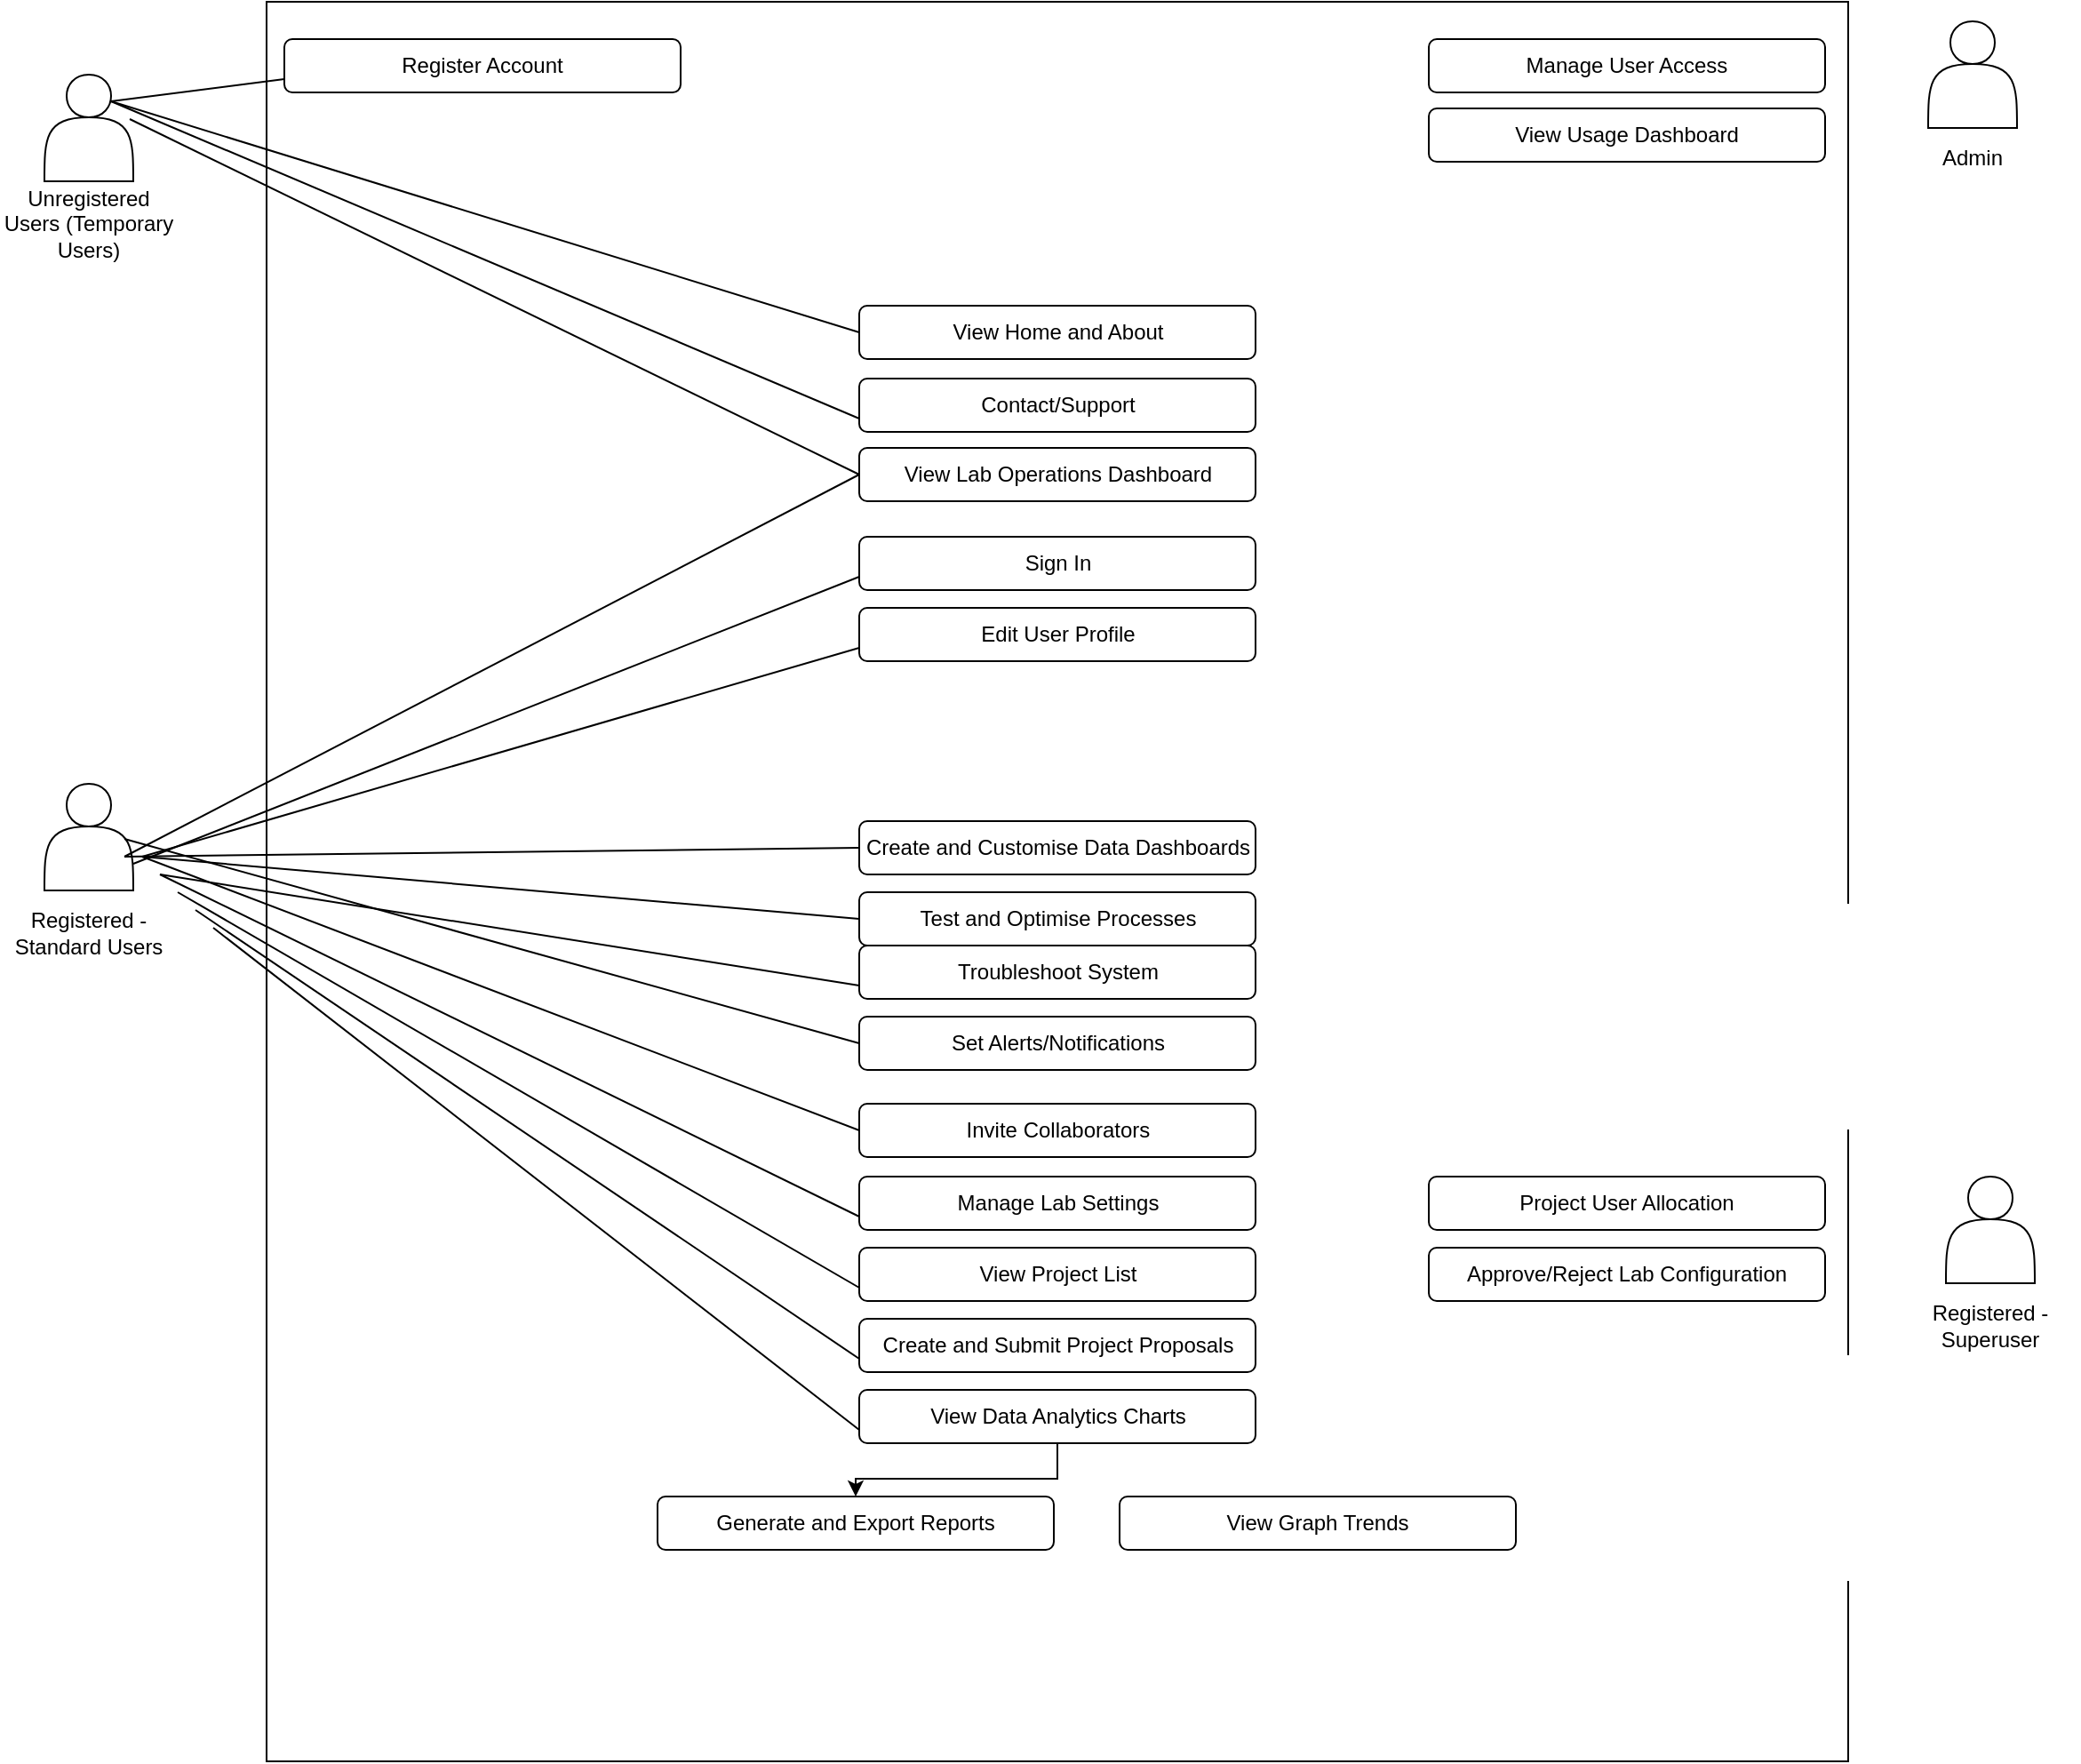<mxfile version="26.0.7" pages="2">
  <diagram name="Page-1" id="mUObx8W7SD3yg86Srkv7">
    <mxGraphModel dx="2537" dy="992" grid="1" gridSize="10" guides="1" tooltips="1" connect="1" arrows="1" fold="1" page="1" pageScale="1" pageWidth="827" pageHeight="1169" math="0" shadow="0">
      <root>
        <mxCell id="0" />
        <mxCell id="1" parent="0" />
        <mxCell id="DtqrHZK14hQeLTZA8xQG-1" value="" style="rounded=0;whiteSpace=wrap;html=1;" parent="1" vertex="1">
          <mxGeometry x="-50" y="119" width="890" height="990" as="geometry" />
        </mxCell>
        <mxCell id="DtqrHZK14hQeLTZA8xQG-2" value="Sign In" style="rounded=1;whiteSpace=wrap;html=1;" parent="1" vertex="1">
          <mxGeometry x="283.5" y="420" width="223" height="30" as="geometry" />
        </mxCell>
        <mxCell id="DtqrHZK14hQeLTZA8xQG-3" value="Register Account" style="rounded=1;whiteSpace=wrap;html=1;" parent="1" vertex="1">
          <mxGeometry x="-40" y="140" width="223" height="30" as="geometry" />
        </mxCell>
        <mxCell id="DtqrHZK14hQeLTZA8xQG-4" value="Manage User Access" style="rounded=1;whiteSpace=wrap;html=1;" parent="1" vertex="1">
          <mxGeometry x="604" y="140" width="223" height="30" as="geometry" />
        </mxCell>
        <mxCell id="DtqrHZK14hQeLTZA8xQG-5" value="" style="group" parent="1" vertex="1" connectable="0">
          <mxGeometry x="880" y="130" width="60" height="92" as="geometry" />
        </mxCell>
        <mxCell id="DtqrHZK14hQeLTZA8xQG-6" value="" style="shape=actor;whiteSpace=wrap;html=1;" parent="DtqrHZK14hQeLTZA8xQG-5" vertex="1">
          <mxGeometry x="5" width="50" height="60" as="geometry" />
        </mxCell>
        <mxCell id="DtqrHZK14hQeLTZA8xQG-7" value="Admin" style="text;html=1;align=center;verticalAlign=middle;whiteSpace=wrap;rounded=0;" parent="DtqrHZK14hQeLTZA8xQG-5" vertex="1">
          <mxGeometry y="62" width="60" height="30" as="geometry" />
        </mxCell>
        <mxCell id="DtqrHZK14hQeLTZA8xQG-11" value="" style="group" parent="1" vertex="1" connectable="0">
          <mxGeometry x="890" y="780" width="60" height="110" as="geometry" />
        </mxCell>
        <mxCell id="DtqrHZK14hQeLTZA8xQG-12" value="" style="shape=actor;whiteSpace=wrap;html=1;" parent="DtqrHZK14hQeLTZA8xQG-11" vertex="1">
          <mxGeometry x="5" width="50" height="60" as="geometry" />
        </mxCell>
        <mxCell id="DtqrHZK14hQeLTZA8xQG-13" value="Registered - Superuser" style="text;html=1;align=center;verticalAlign=middle;whiteSpace=wrap;rounded=0;" parent="DtqrHZK14hQeLTZA8xQG-11" vertex="1">
          <mxGeometry x="-20" y="60" width="100" height="48" as="geometry" />
        </mxCell>
        <mxCell id="DtqrHZK14hQeLTZA8xQG-14" value="" style="group" parent="1" vertex="1" connectable="0">
          <mxGeometry x="-180" y="559" width="60" height="110" as="geometry" />
        </mxCell>
        <mxCell id="DtqrHZK14hQeLTZA8xQG-15" value="" style="shape=actor;whiteSpace=wrap;html=1;" parent="DtqrHZK14hQeLTZA8xQG-14" vertex="1">
          <mxGeometry x="5" width="50" height="60" as="geometry" />
        </mxCell>
        <mxCell id="DtqrHZK14hQeLTZA8xQG-16" value="Registered - Standard Users" style="text;html=1;align=center;verticalAlign=middle;whiteSpace=wrap;rounded=0;" parent="DtqrHZK14hQeLTZA8xQG-14" vertex="1">
          <mxGeometry x="-20" y="60" width="100" height="48" as="geometry" />
        </mxCell>
        <mxCell id="DtqrHZK14hQeLTZA8xQG-17" value="" style="group" parent="1" vertex="1" connectable="0">
          <mxGeometry x="-180" y="160" width="60" height="110" as="geometry" />
        </mxCell>
        <mxCell id="DtqrHZK14hQeLTZA8xQG-18" value="" style="shape=actor;whiteSpace=wrap;html=1;" parent="DtqrHZK14hQeLTZA8xQG-17" vertex="1">
          <mxGeometry x="5" width="50" height="60" as="geometry" />
        </mxCell>
        <mxCell id="DtqrHZK14hQeLTZA8xQG-19" value="Unregistered Users (Temporary Users)" style="text;html=1;align=center;verticalAlign=middle;whiteSpace=wrap;rounded=0;" parent="DtqrHZK14hQeLTZA8xQG-17" vertex="1">
          <mxGeometry x="-20" y="60" width="100" height="48" as="geometry" />
        </mxCell>
        <mxCell id="DtqrHZK14hQeLTZA8xQG-23" value="View Home and About" style="rounded=1;whiteSpace=wrap;html=1;" parent="1" vertex="1">
          <mxGeometry x="283.5" y="290" width="223" height="30" as="geometry" />
        </mxCell>
        <mxCell id="DtqrHZK14hQeLTZA8xQG-24" value="Contact/Support" style="rounded=1;whiteSpace=wrap;html=1;" parent="1" vertex="1">
          <mxGeometry x="283.5" y="331" width="223" height="30" as="geometry" />
        </mxCell>
        <mxCell id="DtqrHZK14hQeLTZA8xQG-25" value="Edit User Profile" style="rounded=1;whiteSpace=wrap;html=1;" parent="1" vertex="1">
          <mxGeometry x="283.5" y="460" width="223" height="30" as="geometry" />
        </mxCell>
        <mxCell id="DtqrHZK14hQeLTZA8xQG-26" value="Create and Customise Data Dashboards" style="rounded=1;whiteSpace=wrap;html=1;" parent="1" vertex="1">
          <mxGeometry x="283.5" y="580" width="223" height="30" as="geometry" />
        </mxCell>
        <mxCell id="DtqrHZK14hQeLTZA8xQG-27" value="View Usage Dashboard" style="rounded=1;whiteSpace=wrap;html=1;" parent="1" vertex="1">
          <mxGeometry x="604" y="179" width="223" height="30" as="geometry" />
        </mxCell>
        <mxCell id="DtqrHZK14hQeLTZA8xQG-30" value="Create and Submit Project Proposals" style="rounded=1;whiteSpace=wrap;html=1;" parent="1" vertex="1">
          <mxGeometry x="283.5" y="860" width="223" height="30" as="geometry" />
        </mxCell>
        <mxCell id="DtqrHZK14hQeLTZA8xQG-31" value="Manage Lab Settings" style="rounded=1;whiteSpace=wrap;html=1;" parent="1" vertex="1">
          <mxGeometry x="283.5" y="780" width="223" height="30" as="geometry" />
        </mxCell>
        <mxCell id="DtqrHZK14hQeLTZA8xQG-32" value="Set Alerts/Notifications" style="rounded=1;whiteSpace=wrap;html=1;" parent="1" vertex="1">
          <mxGeometry x="283.5" y="690" width="223" height="30" as="geometry" />
        </mxCell>
        <mxCell id="DtqrHZK14hQeLTZA8xQG-33" value="Generate and Export Reports" style="rounded=1;whiteSpace=wrap;html=1;" parent="1" vertex="1">
          <mxGeometry x="170" y="960" width="223" height="30" as="geometry" />
        </mxCell>
        <mxCell id="DtqrHZK14hQeLTZA8xQG-34" value="Invite Collaborators" style="rounded=1;whiteSpace=wrap;html=1;" parent="1" vertex="1">
          <mxGeometry x="283.5" y="739" width="223" height="30" as="geometry" />
        </mxCell>
        <mxCell id="DtqrHZK14hQeLTZA8xQG-37" value="View Lab Operations Dashboard" style="rounded=1;whiteSpace=wrap;html=1;" parent="1" vertex="1">
          <mxGeometry x="283.5" y="370" width="223" height="30" as="geometry" />
        </mxCell>
        <mxCell id="DtqrHZK14hQeLTZA8xQG-40" value="Approve/Reject Lab Configuration" style="rounded=1;whiteSpace=wrap;html=1;" parent="1" vertex="1">
          <mxGeometry x="604" y="820" width="223" height="30" as="geometry" />
        </mxCell>
        <mxCell id="DtqrHZK14hQeLTZA8xQG-43" value="Project User Allocation" style="rounded=1;whiteSpace=wrap;html=1;" parent="1" vertex="1">
          <mxGeometry x="604" y="780" width="223" height="30" as="geometry" />
        </mxCell>
        <mxCell id="DtqrHZK14hQeLTZA8xQG-47" value="View Project List" style="rounded=1;whiteSpace=wrap;html=1;" parent="1" vertex="1">
          <mxGeometry x="283.5" y="820" width="223" height="30" as="geometry" />
        </mxCell>
        <mxCell id="Jx_qz1GLhzhSbJcq0Ds3-1" value="Troubleshoot System" style="rounded=1;whiteSpace=wrap;html=1;" vertex="1" parent="1">
          <mxGeometry x="283.5" y="650" width="223" height="30" as="geometry" />
        </mxCell>
        <mxCell id="Jx_qz1GLhzhSbJcq0Ds3-2" value="Test and Optimise Processes" style="rounded=1;whiteSpace=wrap;html=1;" vertex="1" parent="1">
          <mxGeometry x="283.5" y="620" width="223" height="30" as="geometry" />
        </mxCell>
        <mxCell id="Jx_qz1GLhzhSbJcq0Ds3-23" style="edgeStyle=orthogonalEdgeStyle;rounded=0;orthogonalLoop=1;jettySize=auto;html=1;exitX=0.5;exitY=1;exitDx=0;exitDy=0;" edge="1" parent="1" source="Jx_qz1GLhzhSbJcq0Ds3-6" target="DtqrHZK14hQeLTZA8xQG-33">
          <mxGeometry relative="1" as="geometry" />
        </mxCell>
        <mxCell id="Jx_qz1GLhzhSbJcq0Ds3-6" value="View Data Analytics Charts" style="rounded=1;whiteSpace=wrap;html=1;" vertex="1" parent="1">
          <mxGeometry x="283.5" y="900" width="223" height="30" as="geometry" />
        </mxCell>
        <mxCell id="Jx_qz1GLhzhSbJcq0Ds3-7" value="View Graph Trends" style="rounded=1;whiteSpace=wrap;html=1;" vertex="1" parent="1">
          <mxGeometry x="430" y="960" width="223" height="30" as="geometry" />
        </mxCell>
        <mxCell id="Jx_qz1GLhzhSbJcq0Ds3-8" style="rounded=0;orthogonalLoop=1;jettySize=auto;html=1;exitX=0.75;exitY=0.25;exitDx=0;exitDy=0;entryX=0;entryY=0.75;entryDx=0;entryDy=0;endArrow=none;startFill=0;exitPerimeter=0;" edge="1" parent="1" source="DtqrHZK14hQeLTZA8xQG-18" target="DtqrHZK14hQeLTZA8xQG-3">
          <mxGeometry relative="1" as="geometry" />
        </mxCell>
        <mxCell id="Jx_qz1GLhzhSbJcq0Ds3-9" style="rounded=0;orthogonalLoop=1;jettySize=auto;html=1;entryX=0;entryY=0.5;entryDx=0;entryDy=0;endArrow=none;startFill=0;exitX=0.75;exitY=0.25;exitDx=0;exitDy=0;exitPerimeter=0;" edge="1" parent="1" source="DtqrHZK14hQeLTZA8xQG-18" target="DtqrHZK14hQeLTZA8xQG-23">
          <mxGeometry relative="1" as="geometry">
            <mxPoint x="-100" y="170" as="sourcePoint" />
            <mxPoint x="-30" y="173" as="targetPoint" />
          </mxGeometry>
        </mxCell>
        <mxCell id="Jx_qz1GLhzhSbJcq0Ds3-10" style="rounded=0;orthogonalLoop=1;jettySize=auto;html=1;exitX=0.75;exitY=0.25;exitDx=0;exitDy=0;entryX=0;entryY=0.75;entryDx=0;entryDy=0;endArrow=none;startFill=0;exitPerimeter=0;" edge="1" parent="1" source="DtqrHZK14hQeLTZA8xQG-18" target="DtqrHZK14hQeLTZA8xQG-24">
          <mxGeometry relative="1" as="geometry">
            <mxPoint x="-90" y="192" as="sourcePoint" />
            <mxPoint x="294" y="315" as="targetPoint" />
          </mxGeometry>
        </mxCell>
        <mxCell id="Jx_qz1GLhzhSbJcq0Ds3-11" style="rounded=0;orthogonalLoop=1;jettySize=auto;html=1;exitX=1;exitY=0.75;exitDx=0;exitDy=0;entryX=0;entryY=0.75;entryDx=0;entryDy=0;endArrow=none;startFill=0;" edge="1" parent="1" source="DtqrHZK14hQeLTZA8xQG-15" target="DtqrHZK14hQeLTZA8xQG-2">
          <mxGeometry relative="1" as="geometry">
            <mxPoint x="-127" y="185" as="sourcePoint" />
            <mxPoint x="294" y="364" as="targetPoint" />
          </mxGeometry>
        </mxCell>
        <mxCell id="Jx_qz1GLhzhSbJcq0Ds3-12" style="rounded=0;orthogonalLoop=1;jettySize=auto;html=1;entryX=0;entryY=0.75;entryDx=0;entryDy=0;endArrow=none;startFill=0;" edge="1" parent="1" target="DtqrHZK14hQeLTZA8xQG-25">
          <mxGeometry relative="1" as="geometry">
            <mxPoint x="-120" y="600" as="sourcePoint" />
            <mxPoint x="294" y="453" as="targetPoint" />
          </mxGeometry>
        </mxCell>
        <mxCell id="Jx_qz1GLhzhSbJcq0Ds3-13" style="rounded=0;orthogonalLoop=1;jettySize=auto;html=1;entryX=0;entryY=0.5;entryDx=0;entryDy=0;endArrow=none;startFill=0;" edge="1" parent="1" target="DtqrHZK14hQeLTZA8xQG-37">
          <mxGeometry relative="1" as="geometry">
            <mxPoint x="-130" y="600" as="sourcePoint" />
            <mxPoint x="294" y="493" as="targetPoint" />
          </mxGeometry>
        </mxCell>
        <mxCell id="Jx_qz1GLhzhSbJcq0Ds3-14" style="rounded=0;orthogonalLoop=1;jettySize=auto;html=1;entryX=0;entryY=0.5;entryDx=0;entryDy=0;endArrow=none;startFill=0;" edge="1" parent="1" target="DtqrHZK14hQeLTZA8xQG-26">
          <mxGeometry relative="1" as="geometry">
            <mxPoint x="-130" y="600" as="sourcePoint" />
            <mxPoint x="294" y="533" as="targetPoint" />
          </mxGeometry>
        </mxCell>
        <mxCell id="Jx_qz1GLhzhSbJcq0Ds3-15" style="rounded=0;orthogonalLoop=1;jettySize=auto;html=1;entryX=0;entryY=0.5;entryDx=0;entryDy=0;endArrow=none;startFill=0;" edge="1" parent="1" target="Jx_qz1GLhzhSbJcq0Ds3-2">
          <mxGeometry relative="1" as="geometry">
            <mxPoint x="-120" y="600" as="sourcePoint" />
            <mxPoint x="294" y="605" as="targetPoint" />
          </mxGeometry>
        </mxCell>
        <mxCell id="Jx_qz1GLhzhSbJcq0Ds3-16" style="rounded=0;orthogonalLoop=1;jettySize=auto;html=1;entryX=0;entryY=0.75;entryDx=0;entryDy=0;endArrow=none;startFill=0;" edge="1" parent="1" target="Jx_qz1GLhzhSbJcq0Ds3-1">
          <mxGeometry relative="1" as="geometry">
            <mxPoint x="-110" y="610" as="sourcePoint" />
            <mxPoint x="294" y="645" as="targetPoint" />
          </mxGeometry>
        </mxCell>
        <mxCell id="Jx_qz1GLhzhSbJcq0Ds3-17" style="rounded=0;orthogonalLoop=1;jettySize=auto;html=1;entryX=0;entryY=0.5;entryDx=0;entryDy=0;endArrow=none;startFill=0;" edge="1" parent="1" target="DtqrHZK14hQeLTZA8xQG-32">
          <mxGeometry relative="1" as="geometry">
            <mxPoint x="-130" y="590" as="sourcePoint" />
            <mxPoint x="294" y="683" as="targetPoint" />
          </mxGeometry>
        </mxCell>
        <mxCell id="Jx_qz1GLhzhSbJcq0Ds3-18" style="rounded=0;orthogonalLoop=1;jettySize=auto;html=1;entryX=0;entryY=0.5;entryDx=0;entryDy=0;endArrow=none;startFill=0;" edge="1" parent="1" target="DtqrHZK14hQeLTZA8xQG-34">
          <mxGeometry relative="1" as="geometry">
            <mxPoint x="-120" y="600" as="sourcePoint" />
            <mxPoint x="294" y="715" as="targetPoint" />
          </mxGeometry>
        </mxCell>
        <mxCell id="Jx_qz1GLhzhSbJcq0Ds3-19" style="rounded=0;orthogonalLoop=1;jettySize=auto;html=1;entryX=0;entryY=0.75;entryDx=0;entryDy=0;endArrow=none;startFill=0;" edge="1" parent="1" target="DtqrHZK14hQeLTZA8xQG-31">
          <mxGeometry relative="1" as="geometry">
            <mxPoint x="-110" y="610" as="sourcePoint" />
            <mxPoint x="294" y="764" as="targetPoint" />
          </mxGeometry>
        </mxCell>
        <mxCell id="Jx_qz1GLhzhSbJcq0Ds3-20" style="rounded=0;orthogonalLoop=1;jettySize=auto;html=1;entryX=0;entryY=0.75;entryDx=0;entryDy=0;endArrow=none;startFill=0;" edge="1" parent="1" target="DtqrHZK14hQeLTZA8xQG-47">
          <mxGeometry relative="1" as="geometry">
            <mxPoint x="-100" y="620" as="sourcePoint" />
            <mxPoint x="294" y="813" as="targetPoint" />
          </mxGeometry>
        </mxCell>
        <mxCell id="Jx_qz1GLhzhSbJcq0Ds3-21" style="rounded=0;orthogonalLoop=1;jettySize=auto;html=1;entryX=0;entryY=0.75;entryDx=0;entryDy=0;endArrow=none;startFill=0;" edge="1" parent="1" target="DtqrHZK14hQeLTZA8xQG-30">
          <mxGeometry relative="1" as="geometry">
            <mxPoint x="-90" y="630" as="sourcePoint" />
            <mxPoint x="294" y="853" as="targetPoint" />
          </mxGeometry>
        </mxCell>
        <mxCell id="Jx_qz1GLhzhSbJcq0Ds3-22" style="rounded=0;orthogonalLoop=1;jettySize=auto;html=1;entryX=0;entryY=0.75;entryDx=0;entryDy=0;endArrow=none;startFill=0;" edge="1" parent="1" target="Jx_qz1GLhzhSbJcq0Ds3-6">
          <mxGeometry relative="1" as="geometry">
            <mxPoint x="-80" y="640" as="sourcePoint" />
            <mxPoint x="294" y="893" as="targetPoint" />
          </mxGeometry>
        </mxCell>
        <mxCell id="Jx_qz1GLhzhSbJcq0Ds3-24" style="rounded=0;orthogonalLoop=1;jettySize=auto;html=1;exitX=0.75;exitY=0.25;exitDx=0;exitDy=0;endArrow=none;startFill=0;exitPerimeter=0;entryX=0;entryY=0.5;entryDx=0;entryDy=0;" edge="1" parent="1" target="DtqrHZK14hQeLTZA8xQG-37">
          <mxGeometry relative="1" as="geometry">
            <mxPoint x="-127" y="185" as="sourcePoint" />
            <mxPoint x="294" y="364" as="targetPoint" />
          </mxGeometry>
        </mxCell>
      </root>
    </mxGraphModel>
  </diagram>
  <diagram id="5WNNjgCBTxIKJyNB-_gj" name="Page-2">
    <mxGraphModel dx="3107" dy="1338" grid="1" gridSize="10" guides="1" tooltips="1" connect="1" arrows="1" fold="1" page="1" pageScale="1" pageWidth="827" pageHeight="1169" math="0" shadow="0">
      <root>
        <mxCell id="0" />
        <mxCell id="1" parent="0" />
        <mxCell id="7dUUsBJXV247IeLa6GFK-1" value="" style="rounded=0;whiteSpace=wrap;html=1;strokeColor=#000000;" parent="1" vertex="1">
          <mxGeometry x="-50" y="119" width="890" height="990" as="geometry" />
        </mxCell>
        <mxCell id="7dUUsBJXV247IeLa6GFK-2" value="Sign In" style="rounded=1;whiteSpace=wrap;html=1;" parent="1" vertex="1">
          <mxGeometry x="294.5" y="360" width="223" height="30" as="geometry" />
        </mxCell>
        <mxCell id="7dUUsBJXV247IeLa6GFK-3" value="Register Account" style="rounded=1;whiteSpace=wrap;html=1;" parent="1" vertex="1">
          <mxGeometry x="-40" y="140" width="223" height="30" as="geometry" />
        </mxCell>
        <mxCell id="7dUUsBJXV247IeLa6GFK-4" value="Manage System Settings" style="rounded=1;whiteSpace=wrap;html=1;" parent="1" vertex="1">
          <mxGeometry x="590" y="1060" width="223" height="30" as="geometry" />
        </mxCell>
        <mxCell id="7dUUsBJXV247IeLa6GFK-5" value="" style="group" parent="1" vertex="1" connectable="0">
          <mxGeometry x="940" y="749" width="60" height="92" as="geometry" />
        </mxCell>
        <mxCell id="7dUUsBJXV247IeLa6GFK-6" value="" style="shape=actor;whiteSpace=wrap;html=1;" parent="7dUUsBJXV247IeLa6GFK-5" vertex="1">
          <mxGeometry x="5" width="50" height="60" as="geometry" />
        </mxCell>
        <mxCell id="7dUUsBJXV247IeLa6GFK-7" value="Admin" style="text;html=1;align=center;verticalAlign=middle;whiteSpace=wrap;rounded=0;" parent="7dUUsBJXV247IeLa6GFK-5" vertex="1">
          <mxGeometry y="62" width="60" height="30" as="geometry" />
        </mxCell>
        <mxCell id="7dUUsBJXV247IeLa6GFK-8" value="" style="group" parent="1" vertex="1" connectable="0">
          <mxGeometry x="-230" y="749" width="60" height="110" as="geometry" />
        </mxCell>
        <mxCell id="7dUUsBJXV247IeLa6GFK-9" value="" style="shape=actor;whiteSpace=wrap;html=1;" parent="7dUUsBJXV247IeLa6GFK-8" vertex="1">
          <mxGeometry x="5" width="50" height="60" as="geometry" />
        </mxCell>
        <mxCell id="7dUUsBJXV247IeLa6GFK-10" value="Registered - Superuser" style="text;html=1;align=center;verticalAlign=middle;whiteSpace=wrap;rounded=0;" parent="7dUUsBJXV247IeLa6GFK-8" vertex="1">
          <mxGeometry x="-20" y="60" width="100" height="48" as="geometry" />
        </mxCell>
        <mxCell id="7dUUsBJXV247IeLa6GFK-11" value="" style="group" parent="1" vertex="1" connectable="0">
          <mxGeometry x="940" y="140" width="60" height="110" as="geometry" />
        </mxCell>
        <mxCell id="7dUUsBJXV247IeLa6GFK-12" value="" style="shape=actor;whiteSpace=wrap;html=1;" parent="7dUUsBJXV247IeLa6GFK-11" vertex="1">
          <mxGeometry x="5" width="50" height="60" as="geometry" />
        </mxCell>
        <mxCell id="7dUUsBJXV247IeLa6GFK-13" value="Registered - Standard Users" style="text;html=1;align=center;verticalAlign=middle;whiteSpace=wrap;rounded=0;" parent="7dUUsBJXV247IeLa6GFK-11" vertex="1">
          <mxGeometry x="-20" y="60" width="100" height="48" as="geometry" />
        </mxCell>
        <mxCell id="7dUUsBJXV247IeLa6GFK-14" value="" style="group" parent="1" vertex="1" connectable="0">
          <mxGeometry x="-230" y="70" width="60" height="110" as="geometry" />
        </mxCell>
        <mxCell id="7dUUsBJXV247IeLa6GFK-15" value="" style="shape=actor;whiteSpace=wrap;html=1;" parent="7dUUsBJXV247IeLa6GFK-14" vertex="1">
          <mxGeometry x="5" y="75" width="50" height="60" as="geometry" />
        </mxCell>
        <mxCell id="7dUUsBJXV247IeLa6GFK-16" value="Unregistered Users (Temporary Users)" style="text;html=1;align=center;verticalAlign=middle;whiteSpace=wrap;rounded=0;" parent="7dUUsBJXV247IeLa6GFK-14" vertex="1">
          <mxGeometry x="-20" y="135" width="100" height="48" as="geometry" />
        </mxCell>
        <mxCell id="7dUUsBJXV247IeLa6GFK-17" value="View Home and About" style="rounded=1;whiteSpace=wrap;html=1;" parent="1" vertex="1">
          <mxGeometry x="292" y="180" width="223" height="30" as="geometry" />
        </mxCell>
        <mxCell id="7dUUsBJXV247IeLa6GFK-18" value="Contact Admin Support" style="rounded=1;whiteSpace=wrap;html=1;" parent="1" vertex="1">
          <mxGeometry x="292" y="220" width="223" height="30" as="geometry" />
        </mxCell>
        <mxCell id="7dUUsBJXV247IeLa6GFK-19" value="Edit User Profile" style="rounded=1;whiteSpace=wrap;html=1;" parent="1" vertex="1">
          <mxGeometry x="294.5" y="400" width="223" height="30" as="geometry" />
        </mxCell>
        <mxCell id="7dUUsBJXV247IeLa6GFK-21" value="View Usage Dashboard" style="rounded=1;whiteSpace=wrap;html=1;" parent="1" vertex="1">
          <mxGeometry x="590" y="1021" width="223" height="30" as="geometry" />
        </mxCell>
        <mxCell id="7dUUsBJXV247IeLa6GFK-22" value="Create and Submit Project Proposals" style="rounded=1;whiteSpace=wrap;html=1;" parent="1" vertex="1">
          <mxGeometry x="294.5" y="440" width="223" height="30" as="geometry" />
        </mxCell>
        <mxCell id="7dUUsBJXV247IeLa6GFK-23" value="Manage Lab Configurations/&lt;br&gt;Troubleshoot System" style="rounded=1;whiteSpace=wrap;html=1;" parent="1" vertex="1">
          <mxGeometry x="294.5" y="600" width="223" height="30" as="geometry" />
        </mxCell>
        <mxCell id="7dUUsBJXV247IeLa6GFK-24" value="Set Level-Based Alerts" style="rounded=1;whiteSpace=wrap;html=1;" parent="1" vertex="1">
          <mxGeometry x="294.5" y="560" width="223" height="30" as="geometry" />
        </mxCell>
        <mxCell id="7dUUsBJXV247IeLa6GFK-25" value="Generate and Export Reports" style="rounded=1;whiteSpace=wrap;html=1;" parent="1" vertex="1">
          <mxGeometry x="170" y="780" width="223" height="30" as="geometry" />
        </mxCell>
        <mxCell id="7dUUsBJXV247IeLa6GFK-26" value="Invite Collaborators" style="rounded=1;whiteSpace=wrap;html=1;" parent="1" vertex="1">
          <mxGeometry x="294.5" y="520" width="223" height="30" as="geometry" />
        </mxCell>
        <mxCell id="7dUUsBJXV247IeLa6GFK-27" value="AI Copilot Support" style="rounded=1;whiteSpace=wrap;html=1;" parent="1" vertex="1">
          <mxGeometry x="292" y="260" width="223" height="30" as="geometry" />
        </mxCell>
        <mxCell id="7dUUsBJXV247IeLa6GFK-28" value="Approve/Reject Lab Configuration" style="rounded=1;whiteSpace=wrap;html=1;" parent="1" vertex="1">
          <mxGeometry x="294.5" y="1010" width="223" height="30" as="geometry" />
        </mxCell>
        <mxCell id="7dUUsBJXV247IeLa6GFK-29" value="Project User Allocation" style="rounded=1;whiteSpace=wrap;html=1;" parent="1" vertex="1">
          <mxGeometry x="294.5" y="970" width="223" height="30" as="geometry" />
        </mxCell>
        <mxCell id="7dUUsBJXV247IeLa6GFK-30" value="View Project List" style="rounded=1;whiteSpace=wrap;html=1;" parent="1" vertex="1">
          <mxGeometry x="294.5" y="480" width="223" height="30" as="geometry" />
        </mxCell>
        <mxCell id="7dUUsBJXV247IeLa6GFK-32" value="Test and Optimise Processes" style="rounded=1;whiteSpace=wrap;html=1;" parent="1" vertex="1">
          <mxGeometry x="294.5" y="642" width="223" height="30" as="geometry" />
        </mxCell>
        <mxCell id="7dUUsBJXV247IeLa6GFK-34" value="Create and Customise Data Dashboards" style="rounded=1;whiteSpace=wrap;html=1;" parent="1" vertex="1">
          <mxGeometry x="294.5" y="680" width="223" height="30" as="geometry" />
        </mxCell>
        <mxCell id="7dUUsBJXV247IeLa6GFK-35" value="View Graph Trends" style="rounded=1;whiteSpace=wrap;html=1;" parent="1" vertex="1">
          <mxGeometry x="414" y="780" width="223" height="30" as="geometry" />
        </mxCell>
        <mxCell id="7dUUsBJXV247IeLa6GFK-52" value="" style="endArrow=classic;html=1;rounded=0;entryX=0.5;entryY=0;entryDx=0;entryDy=0;exitX=0.25;exitY=1;exitDx=0;exitDy=0;" parent="1" source="7dUUsBJXV247IeLa6GFK-34" target="7dUUsBJXV247IeLa6GFK-25" edge="1">
          <mxGeometry width="50" height="50" relative="1" as="geometry">
            <mxPoint x="251" y="670" as="sourcePoint" />
            <mxPoint x="301" y="620" as="targetPoint" />
          </mxGeometry>
        </mxCell>
        <mxCell id="7dUUsBJXV247IeLa6GFK-53" value="" style="endArrow=classic;html=1;rounded=0;entryX=0.5;entryY=0;entryDx=0;entryDy=0;exitX=0.75;exitY=1;exitDx=0;exitDy=0;" parent="1" source="7dUUsBJXV247IeLa6GFK-34" target="7dUUsBJXV247IeLa6GFK-35" edge="1">
          <mxGeometry width="50" height="50" relative="1" as="geometry">
            <mxPoint x="251" y="670" as="sourcePoint" />
            <mxPoint x="301" y="620" as="targetPoint" />
          </mxGeometry>
        </mxCell>
        <mxCell id="7dUUsBJXV247IeLa6GFK-54" value="&amp;lt;&amp;lt;includes&amp;gt;&amp;gt;" style="text;html=1;align=center;verticalAlign=middle;whiteSpace=wrap;rounded=0;rotation=-45;" parent="1" vertex="1">
          <mxGeometry x="260" y="739" width="60" height="30" as="geometry" />
        </mxCell>
        <mxCell id="7dUUsBJXV247IeLa6GFK-57" value="&amp;lt;&amp;lt;includes&amp;gt;&amp;gt;" style="text;html=1;align=center;verticalAlign=middle;whiteSpace=wrap;rounded=0;rotation=39;" parent="1" vertex="1">
          <mxGeometry x="482" y="729" width="60" height="30" as="geometry" />
        </mxCell>
        <mxCell id="7dUUsBJXV247IeLa6GFK-58" value="" style="endArrow=none;html=1;rounded=0;exitX=1;exitY=0.75;exitDx=0;exitDy=0;entryX=0;entryY=0.5;entryDx=0;entryDy=0;fillColor=#dae8fc;strokeColor=#6c8ebf;" parent="1" source="7dUUsBJXV247IeLa6GFK-15" target="7dUUsBJXV247IeLa6GFK-3" edge="1">
          <mxGeometry width="50" height="50" relative="1" as="geometry">
            <mxPoint x="330" y="530" as="sourcePoint" />
            <mxPoint x="380" y="480" as="targetPoint" />
          </mxGeometry>
        </mxCell>
        <mxCell id="7dUUsBJXV247IeLa6GFK-59" value="" style="endArrow=none;html=1;rounded=0;entryX=0;entryY=0.75;entryDx=0;entryDy=0;exitX=1;exitY=0.5;exitDx=0;exitDy=0;strokeColor=#00CC00;" parent="1" source="7dUUsBJXV247IeLa6GFK-4" target="7dUUsBJXV247IeLa6GFK-6" edge="1">
          <mxGeometry width="50" height="50" relative="1" as="geometry">
            <mxPoint x="330" y="530" as="sourcePoint" />
            <mxPoint x="380" y="480" as="targetPoint" />
          </mxGeometry>
        </mxCell>
        <mxCell id="7dUUsBJXV247IeLa6GFK-60" value="" style="endArrow=none;html=1;rounded=0;entryX=0;entryY=0.75;entryDx=0;entryDy=0;exitX=1;exitY=0.5;exitDx=0;exitDy=0;strokeColor=#00CC00;" parent="1" source="7dUUsBJXV247IeLa6GFK-21" target="7dUUsBJXV247IeLa6GFK-6" edge="1">
          <mxGeometry width="50" height="50" relative="1" as="geometry">
            <mxPoint x="330" y="530" as="sourcePoint" />
            <mxPoint x="380" y="480" as="targetPoint" />
          </mxGeometry>
        </mxCell>
        <mxCell id="7dUUsBJXV247IeLa6GFK-63" value="" style="endArrow=none;html=1;rounded=0;exitX=1;exitY=0.75;exitDx=0;exitDy=0;entryX=0;entryY=0.5;entryDx=0;entryDy=0;fillColor=#0050ef;strokeColor=#001DBC;" parent="1" source="7dUUsBJXV247IeLa6GFK-15" target="7dUUsBJXV247IeLa6GFK-17" edge="1">
          <mxGeometry width="50" height="50" relative="1" as="geometry">
            <mxPoint x="330" y="620" as="sourcePoint" />
            <mxPoint x="380" y="570" as="targetPoint" />
          </mxGeometry>
        </mxCell>
        <mxCell id="7dUUsBJXV247IeLa6GFK-64" value="" style="endArrow=none;html=1;rounded=0;exitX=1;exitY=0.75;exitDx=0;exitDy=0;entryX=0;entryY=0.5;entryDx=0;entryDy=0;fillColor=#0050ef;strokeColor=#001DBC;" parent="1" source="7dUUsBJXV247IeLa6GFK-15" target="7dUUsBJXV247IeLa6GFK-18" edge="1">
          <mxGeometry width="50" height="50" relative="1" as="geometry">
            <mxPoint x="70" y="220" as="sourcePoint" />
            <mxPoint x="120" y="170" as="targetPoint" />
          </mxGeometry>
        </mxCell>
        <mxCell id="7dUUsBJXV247IeLa6GFK-65" value="" style="endArrow=none;html=1;rounded=0;exitX=1;exitY=0.75;exitDx=0;exitDy=0;entryX=0;entryY=0.5;entryDx=0;entryDy=0;fillColor=#0050ef;strokeColor=#001DBC;" parent="1" source="7dUUsBJXV247IeLa6GFK-15" target="7dUUsBJXV247IeLa6GFK-27" edge="1">
          <mxGeometry width="50" height="50" relative="1" as="geometry">
            <mxPoint x="10" y="340" as="sourcePoint" />
            <mxPoint x="60" y="290" as="targetPoint" />
          </mxGeometry>
        </mxCell>
        <mxCell id="7dUUsBJXV247IeLa6GFK-66" value="" style="endArrow=none;html=1;rounded=0;entryX=0;entryY=0.75;entryDx=0;entryDy=0;exitX=1;exitY=0.5;exitDx=0;exitDy=0;strokeColor=#00CC00;" parent="1" source="7dUUsBJXV247IeLa6GFK-17" target="7dUUsBJXV247IeLa6GFK-6" edge="1">
          <mxGeometry width="50" height="50" relative="1" as="geometry">
            <mxPoint x="760" y="290" as="sourcePoint" />
            <mxPoint x="810" y="240" as="targetPoint" />
          </mxGeometry>
        </mxCell>
        <mxCell id="7dUUsBJXV247IeLa6GFK-67" value="" style="endArrow=none;html=1;rounded=0;entryX=0;entryY=0.75;entryDx=0;entryDy=0;exitX=1;exitY=0.5;exitDx=0;exitDy=0;strokeColor=#00CC00;" parent="1" source="7dUUsBJXV247IeLa6GFK-18" target="7dUUsBJXV247IeLa6GFK-6" edge="1">
          <mxGeometry width="50" height="50" relative="1" as="geometry">
            <mxPoint x="760" y="290" as="sourcePoint" />
            <mxPoint x="810" y="240" as="targetPoint" />
          </mxGeometry>
        </mxCell>
        <mxCell id="7dUUsBJXV247IeLa6GFK-68" value="" style="endArrow=none;html=1;rounded=0;exitX=1;exitY=0.5;exitDx=0;exitDy=0;entryX=0;entryY=0.75;entryDx=0;entryDy=0;strokeColor=#00CC00;" parent="1" source="7dUUsBJXV247IeLa6GFK-27" target="7dUUsBJXV247IeLa6GFK-6" edge="1">
          <mxGeometry width="50" height="50" relative="1" as="geometry">
            <mxPoint x="970" y="200" as="sourcePoint" />
            <mxPoint x="1020" y="150" as="targetPoint" />
          </mxGeometry>
        </mxCell>
        <mxCell id="7dUUsBJXV247IeLa6GFK-69" value="" style="endArrow=none;html=1;rounded=0;exitX=1;exitY=0.5;exitDx=0;exitDy=0;entryX=0;entryY=0.75;entryDx=0;entryDy=0;strokeColor=#00CC00;" parent="1" source="7dUUsBJXV247IeLa6GFK-2" target="7dUUsBJXV247IeLa6GFK-6" edge="1">
          <mxGeometry width="50" height="50" relative="1" as="geometry">
            <mxPoint x="800" y="510" as="sourcePoint" />
            <mxPoint x="850" y="460" as="targetPoint" />
          </mxGeometry>
        </mxCell>
        <mxCell id="7dUUsBJXV247IeLa6GFK-70" value="" style="endArrow=none;html=1;rounded=0;entryX=1;entryY=0.5;entryDx=0;entryDy=0;exitX=0;exitY=0.75;exitDx=0;exitDy=0;strokeColor=#00CC00;" parent="1" source="7dUUsBJXV247IeLa6GFK-6" target="7dUUsBJXV247IeLa6GFK-19" edge="1">
          <mxGeometry width="50" height="50" relative="1" as="geometry">
            <mxPoint x="600" y="410" as="sourcePoint" />
            <mxPoint x="650" y="360" as="targetPoint" />
          </mxGeometry>
        </mxCell>
        <mxCell id="7dUUsBJXV247IeLa6GFK-72" value="" style="endArrow=none;html=1;rounded=0;exitX=1;exitY=0.5;exitDx=0;exitDy=0;entryX=0;entryY=0.75;entryDx=0;entryDy=0;strokeColor=#00CC00;" parent="1" source="7dUUsBJXV247IeLa6GFK-32" target="7dUUsBJXV247IeLa6GFK-6" edge="1">
          <mxGeometry width="50" height="50" relative="1" as="geometry">
            <mxPoint x="1200" y="580" as="sourcePoint" />
            <mxPoint x="880" y="290" as="targetPoint" />
          </mxGeometry>
        </mxCell>
        <mxCell id="7dUUsBJXV247IeLa6GFK-74" value="" style="endArrow=none;html=1;rounded=0;exitX=1;exitY=0.5;exitDx=0;exitDy=0;entryX=0;entryY=0.75;entryDx=0;entryDy=0;strokeColor=#00CC00;" parent="1" source="7dUUsBJXV247IeLa6GFK-24" target="7dUUsBJXV247IeLa6GFK-6" edge="1">
          <mxGeometry width="50" height="50" relative="1" as="geometry">
            <mxPoint x="680" y="530" as="sourcePoint" />
            <mxPoint x="730" y="480" as="targetPoint" />
          </mxGeometry>
        </mxCell>
        <mxCell id="7dUUsBJXV247IeLa6GFK-75" value="" style="endArrow=none;html=1;rounded=0;exitX=1;exitY=0.5;exitDx=0;exitDy=0;entryX=0;entryY=0.75;entryDx=0;entryDy=0;strokeColor=#00CC00;" parent="1" source="7dUUsBJXV247IeLa6GFK-26" target="7dUUsBJXV247IeLa6GFK-6" edge="1">
          <mxGeometry width="50" height="50" relative="1" as="geometry">
            <mxPoint x="780" y="630" as="sourcePoint" />
            <mxPoint x="830" y="580" as="targetPoint" />
          </mxGeometry>
        </mxCell>
        <mxCell id="7dUUsBJXV247IeLa6GFK-76" value="" style="endArrow=none;html=1;rounded=0;exitX=1;exitY=0.5;exitDx=0;exitDy=0;entryX=0;entryY=0.75;entryDx=0;entryDy=0;strokeColor=#00CC00;" parent="1" source="7dUUsBJXV247IeLa6GFK-23" target="7dUUsBJXV247IeLa6GFK-6" edge="1">
          <mxGeometry width="50" height="50" relative="1" as="geometry">
            <mxPoint x="780" y="510" as="sourcePoint" />
            <mxPoint x="830" y="460" as="targetPoint" />
          </mxGeometry>
        </mxCell>
        <mxCell id="7dUUsBJXV247IeLa6GFK-77" value="" style="endArrow=none;html=1;rounded=0;entryX=0;entryY=0.75;entryDx=0;entryDy=0;exitX=1;exitY=0.5;exitDx=0;exitDy=0;strokeColor=#00CC00;" parent="1" source="7dUUsBJXV247IeLa6GFK-30" target="7dUUsBJXV247IeLa6GFK-6" edge="1">
          <mxGeometry width="50" height="50" relative="1" as="geometry">
            <mxPoint x="780" y="550" as="sourcePoint" />
            <mxPoint x="830" y="500" as="targetPoint" />
          </mxGeometry>
        </mxCell>
        <mxCell id="7dUUsBJXV247IeLa6GFK-78" value="" style="endArrow=none;html=1;rounded=0;exitX=1;exitY=0.5;exitDx=0;exitDy=0;entryX=0;entryY=0.75;entryDx=0;entryDy=0;strokeColor=#00CC00;" parent="1" source="7dUUsBJXV247IeLa6GFK-22" target="7dUUsBJXV247IeLa6GFK-6" edge="1">
          <mxGeometry width="50" height="50" relative="1" as="geometry">
            <mxPoint x="780" y="610" as="sourcePoint" />
            <mxPoint x="830" y="560" as="targetPoint" />
          </mxGeometry>
        </mxCell>
        <mxCell id="7dUUsBJXV247IeLa6GFK-79" value="" style="endArrow=none;html=1;rounded=0;entryX=0;entryY=0.75;entryDx=0;entryDy=0;exitX=1;exitY=0.5;exitDx=0;exitDy=0;strokeColor=#00CC00;" parent="1" source="7dUUsBJXV247IeLa6GFK-34" target="7dUUsBJXV247IeLa6GFK-6" edge="1">
          <mxGeometry width="50" height="50" relative="1" as="geometry">
            <mxPoint x="780" y="460" as="sourcePoint" />
            <mxPoint x="830" y="410" as="targetPoint" />
          </mxGeometry>
        </mxCell>
        <mxCell id="7dUUsBJXV247IeLa6GFK-80" value="" style="endArrow=none;html=1;rounded=0;exitX=0;exitY=0.75;exitDx=0;exitDy=0;strokeColor=#FF0000;entryX=1;entryY=0.5;entryDx=0;entryDy=0;" parent="1" source="7dUUsBJXV247IeLa6GFK-12" target="7dUUsBJXV247IeLa6GFK-17" edge="1">
          <mxGeometry width="50" height="50" relative="1" as="geometry">
            <mxPoint x="240" y="750" as="sourcePoint" />
            <mxPoint x="520" y="215" as="targetPoint" />
          </mxGeometry>
        </mxCell>
        <mxCell id="7dUUsBJXV247IeLa6GFK-81" value="" style="endArrow=none;html=1;rounded=0;exitX=0;exitY=0.75;exitDx=0;exitDy=0;entryX=1;entryY=0.5;entryDx=0;entryDy=0;strokeColor=#FF0000;" parent="1" source="7dUUsBJXV247IeLa6GFK-12" target="7dUUsBJXV247IeLa6GFK-18" edge="1">
          <mxGeometry width="50" height="50" relative="1" as="geometry">
            <mxPoint x="240" y="650" as="sourcePoint" />
            <mxPoint x="290" y="600" as="targetPoint" />
          </mxGeometry>
        </mxCell>
        <mxCell id="7dUUsBJXV247IeLa6GFK-82" value="" style="endArrow=none;html=1;rounded=0;exitX=0;exitY=0.75;exitDx=0;exitDy=0;entryX=1;entryY=0.5;entryDx=0;entryDy=0;strokeColor=#FF0000;" parent="1" source="7dUUsBJXV247IeLa6GFK-12" target="7dUUsBJXV247IeLa6GFK-27" edge="1">
          <mxGeometry width="50" height="50" relative="1" as="geometry">
            <mxPoint x="240" y="650" as="sourcePoint" />
            <mxPoint x="290" y="600" as="targetPoint" />
          </mxGeometry>
        </mxCell>
        <mxCell id="7dUUsBJXV247IeLa6GFK-83" value="" style="endArrow=none;html=1;rounded=0;exitX=0;exitY=0.75;exitDx=0;exitDy=0;entryX=1;entryY=0.5;entryDx=0;entryDy=0;strokeColor=#FF0000;" parent="1" source="7dUUsBJXV247IeLa6GFK-12" target="7dUUsBJXV247IeLa6GFK-2" edge="1">
          <mxGeometry width="50" height="50" relative="1" as="geometry">
            <mxPoint x="240" y="750" as="sourcePoint" />
            <mxPoint x="290" y="700" as="targetPoint" />
          </mxGeometry>
        </mxCell>
        <mxCell id="7dUUsBJXV247IeLa6GFK-84" value="" style="endArrow=none;html=1;rounded=0;exitX=0;exitY=0.75;exitDx=0;exitDy=0;entryX=1;entryY=0.5;entryDx=0;entryDy=0;strokeColor=#FF0000;" parent="1" source="7dUUsBJXV247IeLa6GFK-12" target="7dUUsBJXV247IeLa6GFK-19" edge="1">
          <mxGeometry width="50" height="50" relative="1" as="geometry">
            <mxPoint x="240" y="540" as="sourcePoint" />
            <mxPoint x="290" y="490" as="targetPoint" />
          </mxGeometry>
        </mxCell>
        <mxCell id="7dUUsBJXV247IeLa6GFK-86" value="" style="endArrow=none;html=1;rounded=0;exitX=0;exitY=0.75;exitDx=0;exitDy=0;entryX=1;entryY=0.5;entryDx=0;entryDy=0;strokeColor=#FF0000;" parent="1" source="7dUUsBJXV247IeLa6GFK-12" target="7dUUsBJXV247IeLa6GFK-32" edge="1">
          <mxGeometry width="50" height="50" relative="1" as="geometry">
            <mxPoint x="240" y="650" as="sourcePoint" />
            <mxPoint x="290" y="600" as="targetPoint" />
          </mxGeometry>
        </mxCell>
        <mxCell id="7dUUsBJXV247IeLa6GFK-88" value="" style="endArrow=none;html=1;rounded=0;exitX=0;exitY=0.75;exitDx=0;exitDy=0;entryX=1;entryY=0.5;entryDx=0;entryDy=0;strokeColor=#FF0000;" parent="1" source="7dUUsBJXV247IeLa6GFK-12" target="7dUUsBJXV247IeLa6GFK-24" edge="1">
          <mxGeometry width="50" height="50" relative="1" as="geometry">
            <mxPoint x="240" y="650" as="sourcePoint" />
            <mxPoint x="290" y="600" as="targetPoint" />
          </mxGeometry>
        </mxCell>
        <mxCell id="7dUUsBJXV247IeLa6GFK-89" value="" style="endArrow=none;html=1;rounded=0;exitX=0;exitY=0.75;exitDx=0;exitDy=0;entryX=1;entryY=0.5;entryDx=0;entryDy=0;strokeColor=#FF0000;" parent="1" source="7dUUsBJXV247IeLa6GFK-12" target="7dUUsBJXV247IeLa6GFK-26" edge="1">
          <mxGeometry width="50" height="50" relative="1" as="geometry">
            <mxPoint x="240" y="650" as="sourcePoint" />
            <mxPoint x="290" y="600" as="targetPoint" />
          </mxGeometry>
        </mxCell>
        <mxCell id="7dUUsBJXV247IeLa6GFK-90" value="" style="endArrow=none;html=1;rounded=0;exitX=0;exitY=0.75;exitDx=0;exitDy=0;entryX=1;entryY=0.5;entryDx=0;entryDy=0;strokeColor=#FF0000;" parent="1" source="7dUUsBJXV247IeLa6GFK-12" target="7dUUsBJXV247IeLa6GFK-23" edge="1">
          <mxGeometry width="50" height="50" relative="1" as="geometry">
            <mxPoint x="240" y="650" as="sourcePoint" />
            <mxPoint x="290" y="600" as="targetPoint" />
          </mxGeometry>
        </mxCell>
        <mxCell id="7dUUsBJXV247IeLa6GFK-92" value="" style="endArrow=none;html=1;rounded=0;entryX=1;entryY=0.5;entryDx=0;entryDy=0;strokeColor=#FF0000;exitX=0;exitY=0.75;exitDx=0;exitDy=0;" parent="1" source="7dUUsBJXV247IeLa6GFK-12" target="7dUUsBJXV247IeLa6GFK-22" edge="1">
          <mxGeometry width="50" height="50" relative="1" as="geometry">
            <mxPoint x="950" y="200" as="sourcePoint" />
            <mxPoint x="290" y="600" as="targetPoint" />
          </mxGeometry>
        </mxCell>
        <mxCell id="7dUUsBJXV247IeLa6GFK-93" value="" style="endArrow=none;html=1;rounded=0;entryX=1;entryY=0.5;entryDx=0;entryDy=0;strokeColor=#FF0000;exitX=0;exitY=0.75;exitDx=0;exitDy=0;" parent="1" source="7dUUsBJXV247IeLa6GFK-12" target="7dUUsBJXV247IeLa6GFK-34" edge="1">
          <mxGeometry width="50" height="50" relative="1" as="geometry">
            <mxPoint x="995" y="215" as="sourcePoint" />
            <mxPoint x="290" y="600" as="targetPoint" />
          </mxGeometry>
        </mxCell>
        <mxCell id="5kvOexl5CcK-21RGumjx-2" value="" style="endArrow=none;html=1;rounded=0;entryX=0;entryY=0.75;entryDx=0;entryDy=0;exitX=1;exitY=0.5;exitDx=0;exitDy=0;strokeColor=#00CC00;" edge="1" parent="1" source="7dUUsBJXV247IeLa6GFK-28" target="7dUUsBJXV247IeLa6GFK-6">
          <mxGeometry width="50" height="50" relative="1" as="geometry">
            <mxPoint x="525" y="755" as="sourcePoint" />
            <mxPoint x="915" y="754" as="targetPoint" />
          </mxGeometry>
        </mxCell>
        <mxCell id="5kvOexl5CcK-21RGumjx-3" value="" style="endArrow=none;html=1;rounded=0;entryX=0;entryY=0.75;entryDx=0;entryDy=0;exitX=1;exitY=0.5;exitDx=0;exitDy=0;strokeColor=#00CC00;" edge="1" parent="1" source="7dUUsBJXV247IeLa6GFK-29" target="7dUUsBJXV247IeLa6GFK-6">
          <mxGeometry width="50" height="50" relative="1" as="geometry">
            <mxPoint x="525" y="925" as="sourcePoint" />
            <mxPoint x="915" y="754" as="targetPoint" />
          </mxGeometry>
        </mxCell>
        <mxCell id="5kvOexl5CcK-21RGumjx-4" value="" style="endArrow=none;html=1;rounded=0;exitX=1;exitY=0.75;exitDx=0;exitDy=0;entryX=0;entryY=0.5;entryDx=0;entryDy=0;fillColor=#ffe6cc;strokeColor=light-dark(#FFB570,#FFB570);" edge="1" parent="1" source="7dUUsBJXV247IeLa6GFK-9" target="7dUUsBJXV247IeLa6GFK-17">
          <mxGeometry width="50" height="50" relative="1" as="geometry">
            <mxPoint x="-115" y="220" as="sourcePoint" />
            <mxPoint x="305" y="305" as="targetPoint" />
          </mxGeometry>
        </mxCell>
        <mxCell id="5kvOexl5CcK-21RGumjx-5" value="" style="endArrow=none;html=1;rounded=0;exitX=1;exitY=0.75;exitDx=0;exitDy=0;entryX=0;entryY=0.5;entryDx=0;entryDy=0;fillColor=#ffe6cc;strokeColor=light-dark(#FFB570,#FFB570);" edge="1" parent="1" source="7dUUsBJXV247IeLa6GFK-9" target="7dUUsBJXV247IeLa6GFK-18">
          <mxGeometry width="50" height="50" relative="1" as="geometry">
            <mxPoint x="-125" y="775" as="sourcePoint" />
            <mxPoint x="305" y="225" as="targetPoint" />
          </mxGeometry>
        </mxCell>
        <mxCell id="5kvOexl5CcK-21RGumjx-6" value="" style="endArrow=none;html=1;rounded=0;exitX=1;exitY=0.75;exitDx=0;exitDy=0;entryX=0;entryY=0.5;entryDx=0;entryDy=0;fillColor=#ffe6cc;strokeColor=light-dark(#FFB570,#FFB570);" edge="1" parent="1" source="7dUUsBJXV247IeLa6GFK-9" target="7dUUsBJXV247IeLa6GFK-27">
          <mxGeometry width="50" height="50" relative="1" as="geometry">
            <mxPoint x="-125" y="775" as="sourcePoint" />
            <mxPoint x="305" y="265" as="targetPoint" />
          </mxGeometry>
        </mxCell>
        <mxCell id="5kvOexl5CcK-21RGumjx-7" value="" style="endArrow=none;html=1;rounded=0;exitX=1;exitY=0.75;exitDx=0;exitDy=0;entryX=0;entryY=0.5;entryDx=0;entryDy=0;fillColor=#ffe6cc;strokeColor=light-dark(#FFB570,#FFB570);" edge="1" parent="1" source="7dUUsBJXV247IeLa6GFK-9" target="7dUUsBJXV247IeLa6GFK-2">
          <mxGeometry width="50" height="50" relative="1" as="geometry">
            <mxPoint x="-125" y="775" as="sourcePoint" />
            <mxPoint x="305" y="305" as="targetPoint" />
          </mxGeometry>
        </mxCell>
        <mxCell id="5kvOexl5CcK-21RGumjx-8" value="" style="endArrow=none;html=1;rounded=0;exitX=1;exitY=0.75;exitDx=0;exitDy=0;entryX=0;entryY=0.5;entryDx=0;entryDy=0;fillColor=#ffe6cc;strokeColor=light-dark(#FFB570,#FFB570);" edge="1" parent="1" source="7dUUsBJXV247IeLa6GFK-9" target="7dUUsBJXV247IeLa6GFK-19">
          <mxGeometry width="50" height="50" relative="1" as="geometry">
            <mxPoint x="-125" y="775" as="sourcePoint" />
            <mxPoint x="305" y="361" as="targetPoint" />
          </mxGeometry>
        </mxCell>
        <mxCell id="5kvOexl5CcK-21RGumjx-10" value="" style="endArrow=none;html=1;rounded=0;exitX=1;exitY=0.75;exitDx=0;exitDy=0;fillColor=#ffe6cc;strokeColor=light-dark(#FFB570,#FFB570);entryX=0;entryY=0.5;entryDx=0;entryDy=0;" edge="1" parent="1" source="7dUUsBJXV247IeLa6GFK-9" target="7dUUsBJXV247IeLa6GFK-32">
          <mxGeometry width="50" height="50" relative="1" as="geometry">
            <mxPoint x="-125" y="775" as="sourcePoint" />
            <mxPoint x="302" y="461" as="targetPoint" />
          </mxGeometry>
        </mxCell>
        <mxCell id="5kvOexl5CcK-21RGumjx-12" value="" style="endArrow=none;html=1;rounded=0;fillColor=#ffe6cc;strokeColor=light-dark(#FFB570,#FFB570);entryX=0;entryY=0.5;entryDx=0;entryDy=0;exitX=1;exitY=0.75;exitDx=0;exitDy=0;" edge="1" parent="1" source="7dUUsBJXV247IeLa6GFK-9" target="7dUUsBJXV247IeLa6GFK-24">
          <mxGeometry width="50" height="50" relative="1" as="geometry">
            <mxPoint x="-120" y="770" as="sourcePoint" />
            <mxPoint x="302" y="531" as="targetPoint" />
          </mxGeometry>
        </mxCell>
        <mxCell id="5kvOexl5CcK-21RGumjx-13" value="" style="endArrow=none;html=1;rounded=0;fillColor=#ffe6cc;strokeColor=light-dark(#FFB570,#FFB570);entryX=0;entryY=0.5;entryDx=0;entryDy=0;exitX=1;exitY=0.75;exitDx=0;exitDy=0;" edge="1" parent="1" source="7dUUsBJXV247IeLa6GFK-9" target="7dUUsBJXV247IeLa6GFK-26">
          <mxGeometry width="50" height="50" relative="1" as="geometry">
            <mxPoint x="-125" y="775" as="sourcePoint" />
            <mxPoint x="302" y="566" as="targetPoint" />
          </mxGeometry>
        </mxCell>
        <mxCell id="5kvOexl5CcK-21RGumjx-14" value="" style="endArrow=none;html=1;rounded=0;fillColor=#ffe6cc;strokeColor=light-dark(#FFB570,#FFB570);entryX=0;entryY=0.5;entryDx=0;entryDy=0;exitX=1;exitY=0.75;exitDx=0;exitDy=0;" edge="1" parent="1" source="7dUUsBJXV247IeLa6GFK-9" target="7dUUsBJXV247IeLa6GFK-28">
          <mxGeometry width="50" height="50" relative="1" as="geometry">
            <mxPoint x="-125" y="775" as="sourcePoint" />
            <mxPoint x="302" y="602" as="targetPoint" />
          </mxGeometry>
        </mxCell>
        <mxCell id="5kvOexl5CcK-21RGumjx-15" value="" style="endArrow=none;html=1;rounded=0;fillColor=#ffe6cc;strokeColor=light-dark(#FFB570,#FFB570);entryX=0;entryY=0.5;entryDx=0;entryDy=0;exitX=1;exitY=0.75;exitDx=0;exitDy=0;" edge="1" parent="1" source="7dUUsBJXV247IeLa6GFK-9" target="7dUUsBJXV247IeLa6GFK-29">
          <mxGeometry width="50" height="50" relative="1" as="geometry">
            <mxPoint x="-130" y="770" as="sourcePoint" />
            <mxPoint x="302" y="945" as="targetPoint" />
          </mxGeometry>
        </mxCell>
        <mxCell id="5kvOexl5CcK-21RGumjx-16" value="" style="endArrow=none;html=1;rounded=0;fillColor=#ffe6cc;strokeColor=light-dark(#FFB570,#FFB570);entryX=0;entryY=0.5;entryDx=0;entryDy=0;exitX=1;exitY=0.75;exitDx=0;exitDy=0;" edge="1" parent="1" source="7dUUsBJXV247IeLa6GFK-9" target="7dUUsBJXV247IeLa6GFK-23">
          <mxGeometry width="50" height="50" relative="1" as="geometry">
            <mxPoint x="-125" y="775" as="sourcePoint" />
            <mxPoint x="302" y="602" as="targetPoint" />
          </mxGeometry>
        </mxCell>
        <mxCell id="5kvOexl5CcK-21RGumjx-17" value="" style="endArrow=none;html=1;rounded=0;fillColor=#ffe6cc;strokeColor=light-dark(#FFB570,#FFB570);entryX=0;entryY=0.5;entryDx=0;entryDy=0;exitX=1;exitY=0.75;exitDx=0;exitDy=0;" edge="1" parent="1" source="7dUUsBJXV247IeLa6GFK-9" target="7dUUsBJXV247IeLa6GFK-30">
          <mxGeometry width="50" height="50" relative="1" as="geometry">
            <mxPoint x="-125" y="775" as="sourcePoint" />
            <mxPoint x="302" y="638" as="targetPoint" />
          </mxGeometry>
        </mxCell>
        <mxCell id="5kvOexl5CcK-21RGumjx-18" value="" style="endArrow=none;html=1;rounded=0;fillColor=#ffe6cc;strokeColor=light-dark(#FFB570,#FFB570);entryX=0;entryY=0.5;entryDx=0;entryDy=0;exitX=1;exitY=0.75;exitDx=0;exitDy=0;" edge="1" parent="1" source="7dUUsBJXV247IeLa6GFK-9" target="7dUUsBJXV247IeLa6GFK-22">
          <mxGeometry width="50" height="50" relative="1" as="geometry">
            <mxPoint x="-125" y="775" as="sourcePoint" />
            <mxPoint x="302" y="678" as="targetPoint" />
          </mxGeometry>
        </mxCell>
        <mxCell id="5kvOexl5CcK-21RGumjx-19" value="" style="endArrow=none;html=1;rounded=0;fillColor=#ffe6cc;strokeColor=light-dark(#FFB570,#FFB570);entryX=0;entryY=0.5;entryDx=0;entryDy=0;exitX=1;exitY=0.75;exitDx=0;exitDy=0;" edge="1" parent="1" source="7dUUsBJXV247IeLa6GFK-9" target="7dUUsBJXV247IeLa6GFK-34">
          <mxGeometry width="50" height="50" relative="1" as="geometry">
            <mxPoint x="-125" y="775" as="sourcePoint" />
            <mxPoint x="302" y="717" as="targetPoint" />
          </mxGeometry>
        </mxCell>
        <mxCell id="5kvOexl5CcK-21RGumjx-20" value="" style="endArrow=none;html=1;rounded=0;exitX=0;exitY=0.75;exitDx=0;exitDy=0;entryX=1;entryY=0.5;entryDx=0;entryDy=0;strokeColor=#FF0000;" edge="1" parent="1" source="7dUUsBJXV247IeLa6GFK-12" target="7dUUsBJXV247IeLa6GFK-30">
          <mxGeometry width="50" height="50" relative="1" as="geometry">
            <mxPoint x="955" y="215" as="sourcePoint" />
            <mxPoint x="525" y="661" as="targetPoint" />
          </mxGeometry>
        </mxCell>
        <mxCell id="5kvOexl5CcK-21RGumjx-21" value="View Lab Operations Dashboard" style="rounded=1;whiteSpace=wrap;html=1;" vertex="1" parent="1">
          <mxGeometry x="294.5" y="850" width="223" height="30" as="geometry" />
        </mxCell>
        <mxCell id="5kvOexl5CcK-21RGumjx-22" value="Approve/Reject Project Proposals" style="rounded=1;whiteSpace=wrap;html=1;" vertex="1" parent="1">
          <mxGeometry x="294.5" y="930" width="223" height="30" as="geometry" />
        </mxCell>
        <mxCell id="5kvOexl5CcK-21RGumjx-23" value="Create/Delete Projects" style="rounded=1;whiteSpace=wrap;html=1;" vertex="1" parent="1">
          <mxGeometry x="294.5" y="890" width="223" height="30" as="geometry" />
        </mxCell>
        <mxCell id="5kvOexl5CcK-21RGumjx-25" value="" style="endArrow=none;html=1;rounded=0;fillColor=#ffe6cc;strokeColor=light-dark(#FFB570,#FFB570);entryX=0;entryY=0.5;entryDx=0;entryDy=0;exitX=1;exitY=0.75;exitDx=0;exitDy=0;" edge="1" parent="1" source="7dUUsBJXV247IeLa6GFK-9" target="5kvOexl5CcK-21RGumjx-22">
          <mxGeometry width="50" height="50" relative="1" as="geometry">
            <mxPoint x="-165" y="684" as="sourcePoint" />
            <mxPoint x="305" y="995" as="targetPoint" />
          </mxGeometry>
        </mxCell>
        <mxCell id="5kvOexl5CcK-21RGumjx-26" value="" style="endArrow=none;html=1;rounded=0;fillColor=#ffe6cc;strokeColor=light-dark(#FFB570,#FFB570);entryX=0;entryY=0.5;entryDx=0;entryDy=0;exitX=1;exitY=0.75;exitDx=0;exitDy=0;" edge="1" parent="1" source="7dUUsBJXV247IeLa6GFK-9" target="5kvOexl5CcK-21RGumjx-23">
          <mxGeometry width="50" height="50" relative="1" as="geometry">
            <mxPoint x="-155" y="694" as="sourcePoint" />
            <mxPoint x="305" y="955" as="targetPoint" />
          </mxGeometry>
        </mxCell>
        <mxCell id="5kvOexl5CcK-21RGumjx-27" value="" style="endArrow=none;html=1;rounded=0;fillColor=#ffe6cc;strokeColor=light-dark(#FFB570,#FFB570);entryX=0;entryY=0.5;entryDx=0;entryDy=0;exitX=1;exitY=0.75;exitDx=0;exitDy=0;" edge="1" parent="1" source="7dUUsBJXV247IeLa6GFK-9" target="5kvOexl5CcK-21RGumjx-21">
          <mxGeometry width="50" height="50" relative="1" as="geometry">
            <mxPoint x="-145" y="704" as="sourcePoint" />
            <mxPoint x="302" y="915" as="targetPoint" />
          </mxGeometry>
        </mxCell>
        <mxCell id="5kvOexl5CcK-21RGumjx-28" value="" style="endArrow=none;html=1;rounded=0;entryX=0;entryY=0.75;entryDx=0;entryDy=0;exitX=1;exitY=0.5;exitDx=0;exitDy=0;strokeColor=#00CC00;" edge="1" parent="1" source="5kvOexl5CcK-21RGumjx-23" target="7dUUsBJXV247IeLa6GFK-6">
          <mxGeometry width="50" height="50" relative="1" as="geometry">
            <mxPoint x="528" y="995" as="sourcePoint" />
            <mxPoint x="955" y="684" as="targetPoint" />
          </mxGeometry>
        </mxCell>
        <mxCell id="5kvOexl5CcK-21RGumjx-29" value="" style="endArrow=none;html=1;rounded=0;entryX=0;entryY=0.75;entryDx=0;entryDy=0;exitX=1;exitY=0.5;exitDx=0;exitDy=0;strokeColor=#00CC00;" edge="1" parent="1" source="5kvOexl5CcK-21RGumjx-22" target="7dUUsBJXV247IeLa6GFK-6">
          <mxGeometry width="50" height="50" relative="1" as="geometry">
            <mxPoint x="538" y="1005" as="sourcePoint" />
            <mxPoint x="965" y="694" as="targetPoint" />
          </mxGeometry>
        </mxCell>
        <mxCell id="5kvOexl5CcK-21RGumjx-30" value="" style="endArrow=none;html=1;rounded=0;entryX=0;entryY=0.75;entryDx=0;entryDy=0;exitX=1;exitY=0.5;exitDx=0;exitDy=0;strokeColor=#00CC00;" edge="1" parent="1" source="5kvOexl5CcK-21RGumjx-21" target="7dUUsBJXV247IeLa6GFK-6">
          <mxGeometry width="50" height="50" relative="1" as="geometry">
            <mxPoint x="525" y="915" as="sourcePoint" />
            <mxPoint x="955" y="684" as="targetPoint" />
          </mxGeometry>
        </mxCell>
        <mxCell id="5kvOexl5CcK-21RGumjx-31" value="View Real-Time Data Dashboard" style="rounded=1;whiteSpace=wrap;html=1;" vertex="1" parent="1">
          <mxGeometry x="292" y="300" width="223" height="30" as="geometry" />
        </mxCell>
        <mxCell id="5kvOexl5CcK-21RGumjx-32" value="" style="endArrow=none;html=1;rounded=0;entryX=0;entryY=0.5;entryDx=0;entryDy=0;fillColor=#0050ef;strokeColor=#001DBC;exitX=1;exitY=0.75;exitDx=0;exitDy=0;" edge="1" parent="1" source="7dUUsBJXV247IeLa6GFK-15" target="5kvOexl5CcK-21RGumjx-31">
          <mxGeometry width="50" height="50" relative="1" as="geometry">
            <mxPoint x="-180" y="190" as="sourcePoint" />
            <mxPoint x="305" y="305" as="targetPoint" />
          </mxGeometry>
        </mxCell>
        <mxCell id="5kvOexl5CcK-21RGumjx-33" value="" style="endArrow=none;html=1;rounded=0;exitX=0;exitY=0.75;exitDx=0;exitDy=0;entryX=1;entryY=0.5;entryDx=0;entryDy=0;strokeColor=#FF0000;" edge="1" parent="1" source="7dUUsBJXV247IeLa6GFK-12" target="5kvOexl5CcK-21RGumjx-31">
          <mxGeometry width="50" height="50" relative="1" as="geometry">
            <mxPoint x="955" y="215" as="sourcePoint" />
            <mxPoint x="528" y="305" as="targetPoint" />
          </mxGeometry>
        </mxCell>
        <mxCell id="5kvOexl5CcK-21RGumjx-34" value="" style="endArrow=none;html=1;rounded=0;entryX=0;entryY=0.75;entryDx=0;entryDy=0;exitX=1;exitY=0.5;exitDx=0;exitDy=0;strokeColor=#00CC00;" edge="1" parent="1" source="5kvOexl5CcK-21RGumjx-24" target="7dUUsBJXV247IeLa6GFK-6">
          <mxGeometry width="50" height="50" relative="1" as="geometry">
            <mxPoint x="823" y="1046" as="sourcePoint" />
            <mxPoint x="955" y="684" as="targetPoint" />
          </mxGeometry>
        </mxCell>
        <mxCell id="5kvOexl5CcK-21RGumjx-36" value="" style="endArrow=none;html=1;rounded=0;entryX=0;entryY=0.75;entryDx=0;entryDy=0;exitX=1;exitY=0.5;exitDx=0;exitDy=0;strokeColor=#00CC00;" edge="1" parent="1" source="5kvOexl5CcK-21RGumjx-35" target="7dUUsBJXV247IeLa6GFK-6">
          <mxGeometry width="50" height="50" relative="1" as="geometry">
            <mxPoint x="823" y="1046" as="sourcePoint" />
            <mxPoint x="955" y="684" as="targetPoint" />
          </mxGeometry>
        </mxCell>
        <mxCell id="5kvOexl5CcK-21RGumjx-41" value="View Lab Configuration Logs" style="rounded=1;whiteSpace=wrap;html=1;" vertex="1" parent="1">
          <mxGeometry x="294.5" y="1051" width="223" height="30" as="geometry" />
        </mxCell>
        <mxCell id="5kvOexl5CcK-21RGumjx-42" value="" style="endArrow=none;html=1;rounded=0;fillColor=#ffe6cc;strokeColor=light-dark(#FFB570,#FFB570);entryX=0;entryY=0.5;entryDx=0;entryDy=0;exitX=1;exitY=0.75;exitDx=0;exitDy=0;" edge="1" parent="1" source="7dUUsBJXV247IeLa6GFK-9" target="5kvOexl5CcK-21RGumjx-41">
          <mxGeometry width="50" height="50" relative="1" as="geometry">
            <mxPoint x="-165" y="684" as="sourcePoint" />
            <mxPoint x="305" y="1035" as="targetPoint" />
          </mxGeometry>
        </mxCell>
        <mxCell id="5kvOexl5CcK-21RGumjx-43" value="" style="endArrow=none;html=1;rounded=0;entryX=0;entryY=0.75;entryDx=0;entryDy=0;exitX=1;exitY=0.5;exitDx=0;exitDy=0;strokeColor=#00CC00;" edge="1" parent="1" source="5kvOexl5CcK-21RGumjx-41" target="7dUUsBJXV247IeLa6GFK-6">
          <mxGeometry width="50" height="50" relative="1" as="geometry">
            <mxPoint x="528" y="1035" as="sourcePoint" />
            <mxPoint x="955" y="684" as="targetPoint" />
          </mxGeometry>
        </mxCell>
        <mxCell id="5kvOexl5CcK-21RGumjx-35" value="View User History/Activity Logs" style="rounded=1;whiteSpace=wrap;html=1;" vertex="1" parent="1">
          <mxGeometry x="590" y="980" width="223" height="30" as="geometry" />
        </mxCell>
        <mxCell id="5kvOexl5CcK-21RGumjx-24" value="Manage User Access" style="rounded=1;whiteSpace=wrap;html=1;" vertex="1" parent="1">
          <mxGeometry x="590" y="940" width="223" height="30" as="geometry" />
        </mxCell>
        <mxCell id="5kvOexl5CcK-21RGumjx-44" value="" style="endArrow=none;html=1;rounded=0;exitX=1;exitY=0.75;exitDx=0;exitDy=0;entryX=0;entryY=0.5;entryDx=0;entryDy=0;fillColor=#ffe6cc;strokeColor=light-dark(#FFB570,#FFB570);" edge="1" parent="1" source="7dUUsBJXV247IeLa6GFK-9" target="5kvOexl5CcK-21RGumjx-31">
          <mxGeometry width="50" height="50" relative="1" as="geometry">
            <mxPoint x="-165" y="804" as="sourcePoint" />
            <mxPoint x="302" y="285" as="targetPoint" />
          </mxGeometry>
        </mxCell>
        <mxCell id="5kvOexl5CcK-21RGumjx-45" value="" style="endArrow=none;html=1;rounded=0;exitX=1;exitY=0.5;exitDx=0;exitDy=0;entryX=0;entryY=0.75;entryDx=0;entryDy=0;strokeColor=#00CC00;" edge="1" parent="1" source="5kvOexl5CcK-21RGumjx-31" target="7dUUsBJXV247IeLa6GFK-6">
          <mxGeometry width="50" height="50" relative="1" as="geometry">
            <mxPoint x="527" y="385" as="sourcePoint" />
            <mxPoint x="955" y="804" as="targetPoint" />
          </mxGeometry>
        </mxCell>
      </root>
    </mxGraphModel>
  </diagram>
</mxfile>
